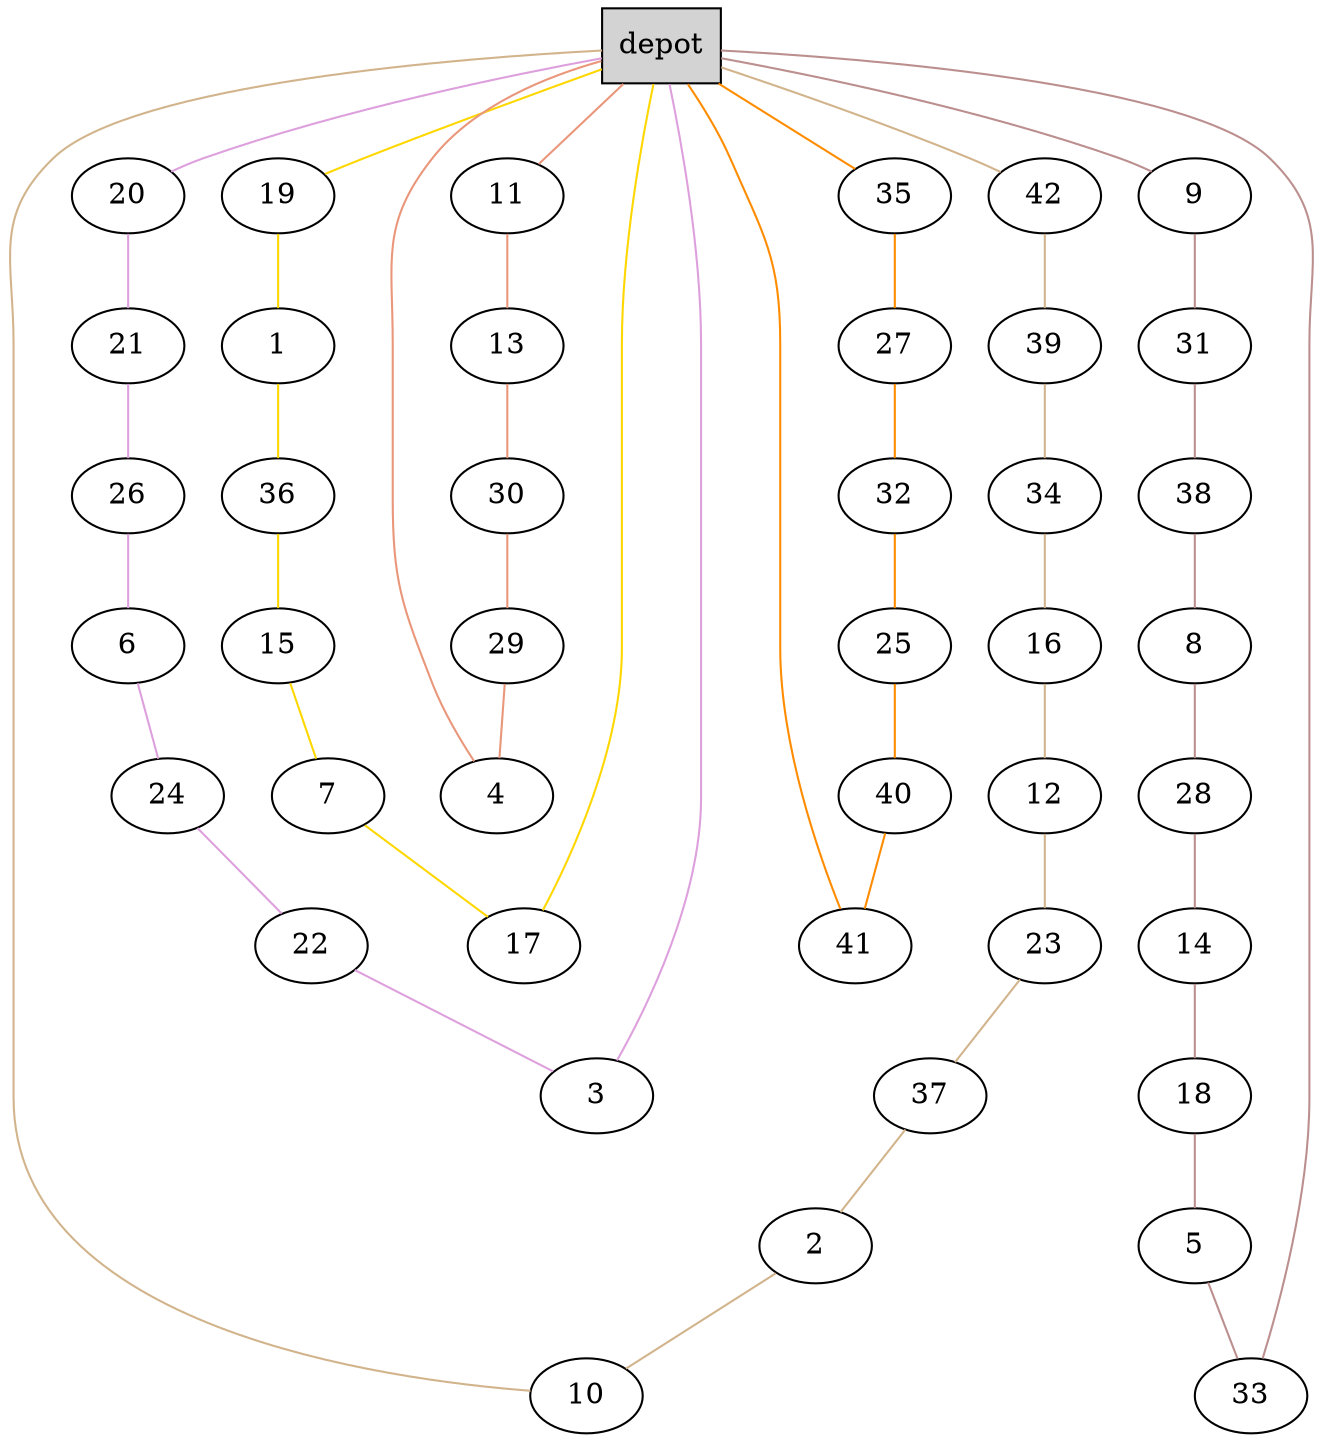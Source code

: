 graph G {
  0[shape = box, label = "depot", style = filled ];
  11[shape = ellipse];
  "0"--"11"[color = darksalmon];
  13[shape = ellipse];
  "11"--"13"[color = darksalmon];
  30[shape = ellipse];
  "13"--"30"[color = darksalmon];
  29[shape = ellipse];
  "30"--"29"[color = darksalmon];
  4[shape = ellipse];
  "29"--"4"[color = darksalmon];
  "4"--"0"[color = darksalmon];
  19[shape = ellipse];
  "0"--"19"[color = gold];
  1[shape = ellipse];
  "19"--"1"[color = gold];
  36[shape = ellipse];
  "1"--"36"[color = gold];
  15[shape = ellipse];
  "36"--"15"[color = gold];
  7[shape = ellipse];
  "15"--"7"[color = gold];
  17[shape = ellipse];
  "7"--"17"[color = gold];
  "17"--"0"[color = gold];
  20[shape = ellipse];
  "0"--"20"[color = plum];
  21[shape = ellipse];
  "20"--"21"[color = plum];
  26[shape = ellipse];
  "21"--"26"[color = plum];
  6[shape = ellipse];
  "26"--"6"[color = plum];
  24[shape = ellipse];
  "6"--"24"[color = plum];
  22[shape = ellipse];
  "24"--"22"[color = plum];
  3[shape = ellipse];
  "22"--"3"[color = plum];
  "3"--"0"[color = plum];
  42[shape = ellipse];
  "0"--"42"[color = tan];
  39[shape = ellipse];
  "42"--"39"[color = tan];
  34[shape = ellipse];
  "39"--"34"[color = tan];
  16[shape = ellipse];
  "34"--"16"[color = tan];
  12[shape = ellipse];
  "16"--"12"[color = tan];
  23[shape = ellipse];
  "12"--"23"[color = tan];
  37[shape = ellipse];
  "23"--"37"[color = tan];
  2[shape = ellipse];
  "37"--"2"[color = tan];
  10[shape = ellipse];
  "2"--"10"[color = tan];
  "10"--"0"[color = tan];
  35[shape = ellipse];
  "0"--"35"[color = darkorange];
  27[shape = ellipse];
  "35"--"27"[color = darkorange];
  32[shape = ellipse];
  "27"--"32"[color = darkorange];
  25[shape = ellipse];
  "32"--"25"[color = darkorange];
  40[shape = ellipse];
  "25"--"40"[color = darkorange];
  41[shape = ellipse];
  "40"--"41"[color = darkorange];
  "41"--"0"[color = darkorange];
  9[shape = ellipse];
  "0"--"9"[color = rosybrown];
  31[shape = ellipse];
  "9"--"31"[color = rosybrown];
  38[shape = ellipse];
  "31"--"38"[color = rosybrown];
  8[shape = ellipse];
  "38"--"8"[color = rosybrown];
  28[shape = ellipse];
  "8"--"28"[color = rosybrown];
  14[shape = ellipse];
  "28"--"14"[color = rosybrown];
  18[shape = ellipse];
  "14"--"18"[color = rosybrown];
  5[shape = ellipse];
  "18"--"5"[color = rosybrown];
  33[shape = ellipse];
  "5"--"33"[color = rosybrown];
  "33"--"0"[color = rosybrown];
}
